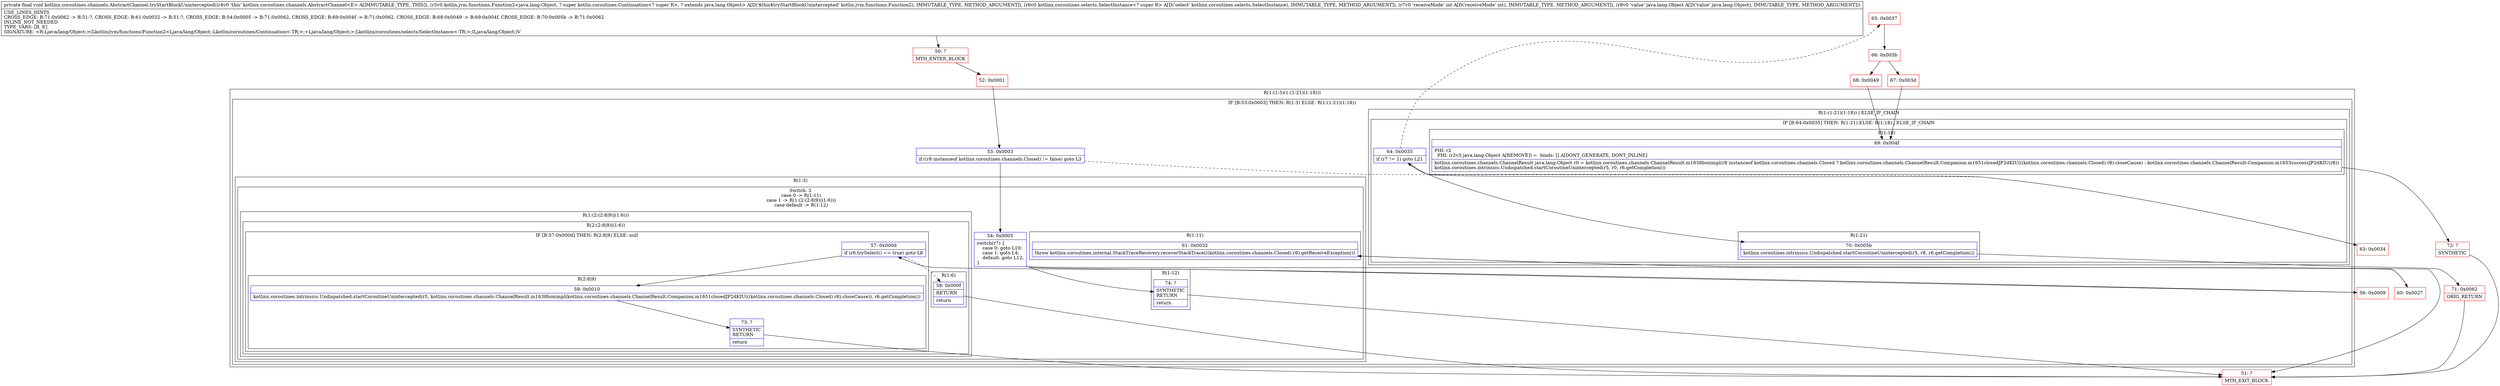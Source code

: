 digraph "CFG forkotlinx.coroutines.channels.AbstractChannel.tryStartBlockUnintercepted(Lkotlin\/jvm\/functions\/Function2;Lkotlinx\/coroutines\/selects\/SelectInstance;ILjava\/lang\/Object;)V" {
subgraph cluster_Region_1433208840 {
label = "R(1:(1:3)(1:(1:21)(1:18)))";
node [shape=record,color=blue];
subgraph cluster_IfRegion_1427133839 {
label = "IF [B:53:0x0003] THEN: R(1:3) ELSE: R(1:(1:21)(1:18))";
node [shape=record,color=blue];
Node_53 [shape=record,label="{53\:\ 0x0003|if ((r8 instanceof kotlinx.coroutines.channels.Closed) != false) goto L3\l}"];
subgraph cluster_Region_550907693 {
label = "R(1:3)";
node [shape=record,color=blue];
subgraph cluster_SwitchRegion_1902636427 {
label = "Switch: 3
 case 0 -> R(1:11)
 case 1 -> R(1:(2:(2:8|9)|(1:6)))
 case default -> R(1:12)";
node [shape=record,color=blue];
Node_54 [shape=record,label="{54\:\ 0x0005|switch(r7) \{\l    case 0: goto L10;\l    case 1: goto L4;\l    default: goto L12;\l\}\l}"];
subgraph cluster_Region_1282905831 {
label = "R(1:11)";
node [shape=record,color=blue];
Node_61 [shape=record,label="{61\:\ 0x0032|throw kotlinx.coroutines.internal.StackTraceRecovery.recoverStackTrace(((kotlinx.coroutines.channels.Closed) r8).getReceiveException())\l}"];
}
subgraph cluster_Region_463216331 {
label = "R(1:(2:(2:8|9)|(1:6)))";
node [shape=record,color=blue];
subgraph cluster_Region_178447826 {
label = "R(2:(2:8|9)|(1:6))";
node [shape=record,color=blue];
subgraph cluster_IfRegion_1147624120 {
label = "IF [B:57:0x000d] THEN: R(2:8|9) ELSE: null";
node [shape=record,color=blue];
Node_57 [shape=record,label="{57\:\ 0x000d|if (r6.trySelect() == true) goto L8\l}"];
subgraph cluster_Region_886516861 {
label = "R(2:8|9)";
node [shape=record,color=blue];
Node_59 [shape=record,label="{59\:\ 0x0010|kotlinx.coroutines.intrinsics.Undispatched.startCoroutineUnintercepted(r5, kotlinx.coroutines.channels.ChannelResult.m1638boximpl(kotlinx.coroutines.channels.ChannelResult.Companion.m1651closedJP2dKIU(((kotlinx.coroutines.channels.Closed) r8).closeCause)), r6.getCompletion())\l}"];
Node_73 [shape=record,label="{73\:\ ?|SYNTHETIC\lRETURN\l|return\l}"];
}
}
subgraph cluster_Region_1338381930 {
label = "R(1:6)";
node [shape=record,color=blue];
Node_58 [shape=record,label="{58\:\ 0x000f|RETURN\l|return\l}"];
}
}
}
subgraph cluster_Region_1381496373 {
label = "R(1:12)";
node [shape=record,color=blue];
Node_74 [shape=record,label="{74\:\ ?|SYNTHETIC\lRETURN\l|return\l}"];
}
}
}
subgraph cluster_Region_740017245 {
label = "R(1:(1:21)(1:18)) | ELSE_IF_CHAIN\l";
node [shape=record,color=blue];
subgraph cluster_IfRegion_564310375 {
label = "IF [B:64:0x0035] THEN: R(1:21) ELSE: R(1:18) | ELSE_IF_CHAIN\l";
node [shape=record,color=blue];
Node_64 [shape=record,label="{64\:\ 0x0035|if (r7 != 1) goto L21\l}"];
subgraph cluster_Region_1579714175 {
label = "R(1:21)";
node [shape=record,color=blue];
Node_70 [shape=record,label="{70\:\ 0x005b|kotlinx.coroutines.intrinsics.Undispatched.startCoroutineUnintercepted(r5, r8, r6.getCompletion())\l}"];
}
subgraph cluster_Region_1514245239 {
label = "R(1:18)";
node [shape=record,color=blue];
Node_69 [shape=record,label="{69\:\ 0x004f|PHI: r2 \l  PHI: (r2v3 java.lang.Object A[REMOVE]) =  binds: [] A[DONT_GENERATE, DONT_INLINE]\l|kotlinx.coroutines.channels.ChannelResult java.lang.Object r0 = kotlinx.coroutines.channels.ChannelResult.m1638boximpl(r8 instanceof kotlinx.coroutines.channels.Closed ? kotlinx.coroutines.channels.ChannelResult.Companion.m1651closedJP2dKIU(((kotlinx.coroutines.channels.Closed) r8).closeCause) : kotlinx.coroutines.channels.ChannelResult.Companion.m1653successJP2dKIU(r8))\lkotlinx.coroutines.intrinsics.Undispatched.startCoroutineUnintercepted(r5, r0, r6.getCompletion())\l}"];
}
}
}
}
}
Node_50 [shape=record,color=red,label="{50\:\ ?|MTH_ENTER_BLOCK\l}"];
Node_52 [shape=record,color=red,label="{52\:\ 0x0001}"];
Node_56 [shape=record,color=red,label="{56\:\ 0x0009}"];
Node_51 [shape=record,color=red,label="{51\:\ ?|MTH_EXIT_BLOCK\l}"];
Node_60 [shape=record,color=red,label="{60\:\ 0x0027}"];
Node_63 [shape=record,color=red,label="{63\:\ 0x0034}"];
Node_65 [shape=record,color=red,label="{65\:\ 0x0037}"];
Node_66 [shape=record,color=red,label="{66\:\ 0x003b}"];
Node_67 [shape=record,color=red,label="{67\:\ 0x003d}"];
Node_72 [shape=record,color=red,label="{72\:\ ?|SYNTHETIC\l}"];
Node_68 [shape=record,color=red,label="{68\:\ 0x0049}"];
Node_71 [shape=record,color=red,label="{71\:\ 0x0062|ORIG_RETURN\l}"];
MethodNode[shape=record,label="{private final void kotlinx.coroutines.channels.AbstractChannel.tryStartBlockUnintercepted((r4v0 'this' kotlinx.coroutines.channels.AbstractChannel\<E\> A[IMMUTABLE_TYPE, THIS]), (r5v0 kotlin.jvm.functions.Function2\<java.lang.Object, ? super kotlin.coroutines.Continuation\<? super R\>, ? extends java.lang.Object\> A[D('$this$tryStartBlockUnintercepted' kotlin.jvm.functions.Function2), IMMUTABLE_TYPE, METHOD_ARGUMENT]), (r6v0 kotlinx.coroutines.selects.SelectInstance\<? super R\> A[D('select' kotlinx.coroutines.selects.SelectInstance), IMMUTABLE_TYPE, METHOD_ARGUMENT]), (r7v0 'receiveMode' int A[D('receiveMode' int), IMMUTABLE_TYPE, METHOD_ARGUMENT]), (r8v0 'value' java.lang.Object A[D('value' java.lang.Object), IMMUTABLE_TYPE, METHOD_ARGUMENT]))  | USE_LINES_HINTS\lCROSS_EDGE: B:71:0x0062 \-\> B:51:?, CROSS_EDGE: B:61:0x0032 \-\> B:51:?, CROSS_EDGE: B:54:0x0005 \-\> B:71:0x0062, CROSS_EDGE: B:69:0x004f \-\> B:71:0x0062, CROSS_EDGE: B:68:0x0049 \-\> B:69:0x004f, CROSS_EDGE: B:70:0x005b \-\> B:71:0x0062\lINLINE_NOT_NEEDED\lTYPE_VARS: [R, E]\lSIGNATURE: \<R:Ljava\/lang\/Object;\>(Lkotlin\/jvm\/functions\/Function2\<Ljava\/lang\/Object;\-Lkotlin\/coroutines\/Continuation\<\-TR;\>;+Ljava\/lang\/Object;\>;Lkotlinx\/coroutines\/selects\/SelectInstance\<\-TR;\>;ILjava\/lang\/Object;)V\l}"];
MethodNode -> Node_50;Node_53 -> Node_54;
Node_53 -> Node_63[style=dashed];
Node_54 -> Node_56;
Node_54 -> Node_60;
Node_54 -> Node_74;
Node_61 -> Node_51;
Node_57 -> Node_58[style=dashed];
Node_57 -> Node_59;
Node_59 -> Node_73;
Node_73 -> Node_51;
Node_58 -> Node_51;
Node_74 -> Node_51;
Node_64 -> Node_65[style=dashed];
Node_64 -> Node_70;
Node_70 -> Node_71;
Node_69 -> Node_72;
Node_50 -> Node_52;
Node_52 -> Node_53;
Node_56 -> Node_57;
Node_60 -> Node_61;
Node_63 -> Node_64;
Node_65 -> Node_66;
Node_66 -> Node_67;
Node_66 -> Node_68;
Node_67 -> Node_69;
Node_72 -> Node_51;
Node_68 -> Node_69;
Node_71 -> Node_51;
}

